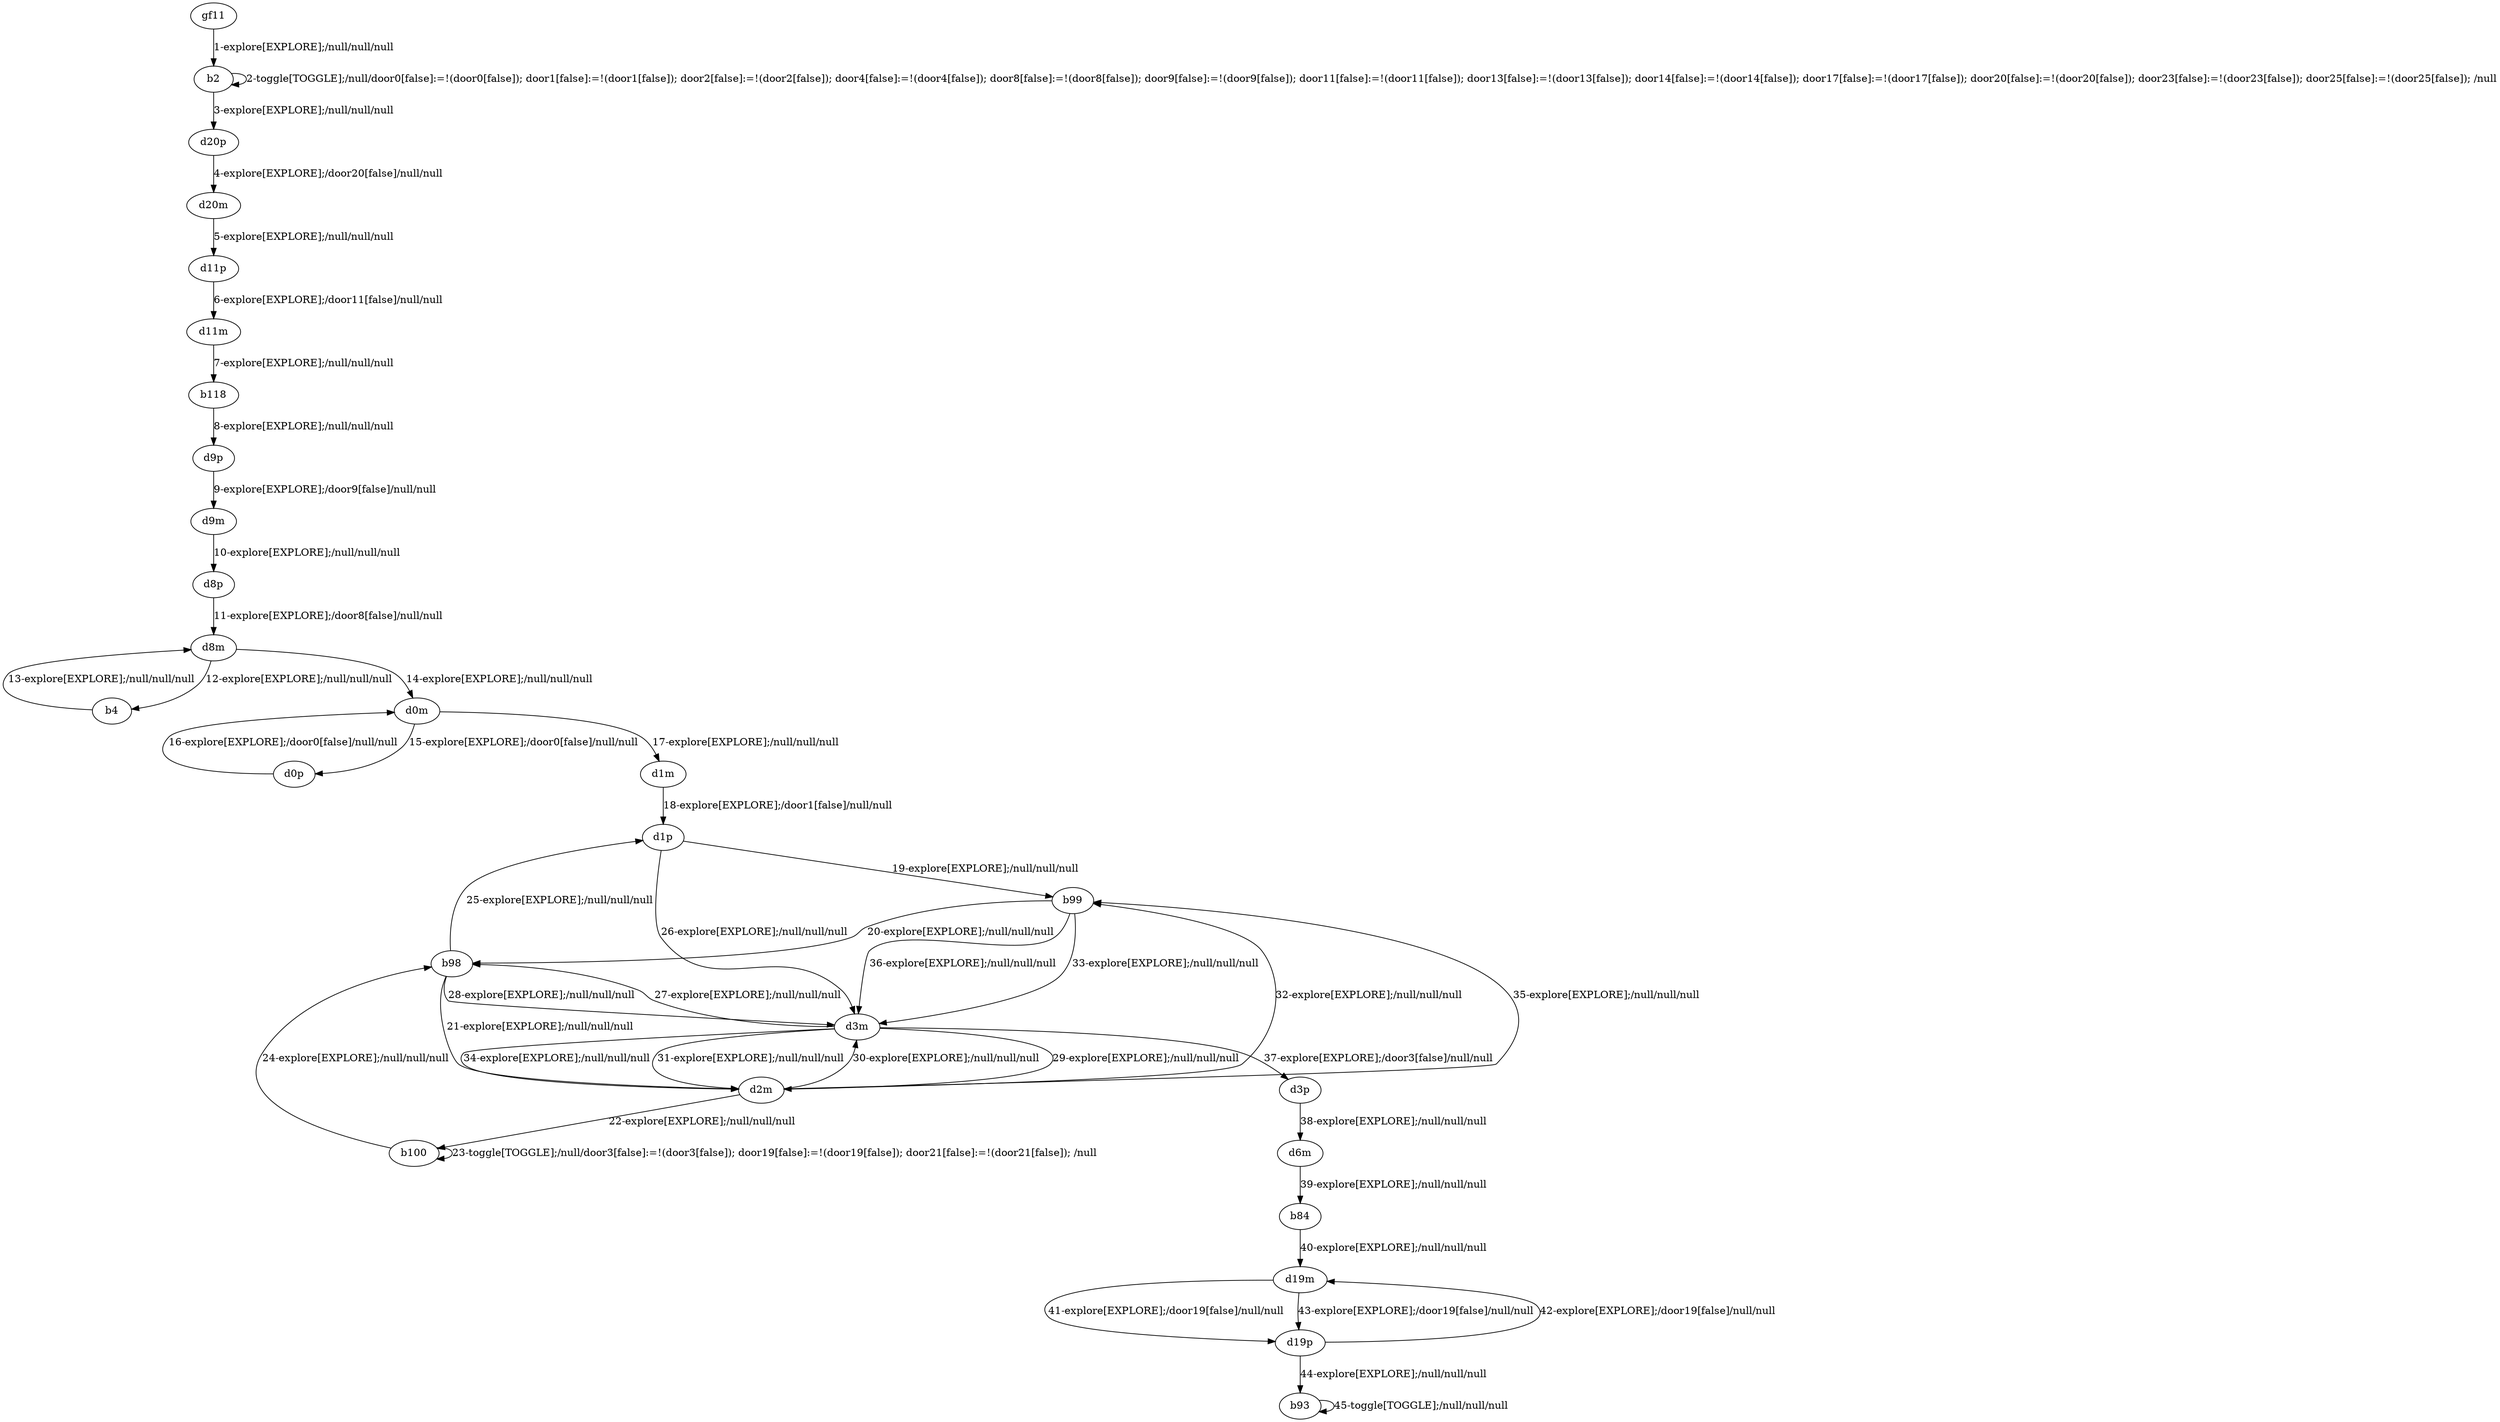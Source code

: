 # Total number of goals covered by this test: 2
# d19p --> b93
# b93 --> b93

digraph g {
"gf11" -> "b2" [label = "1-explore[EXPLORE];/null/null/null"];
"b2" -> "b2" [label = "2-toggle[TOGGLE];/null/door0[false]:=!(door0[false]); door1[false]:=!(door1[false]); door2[false]:=!(door2[false]); door4[false]:=!(door4[false]); door8[false]:=!(door8[false]); door9[false]:=!(door9[false]); door11[false]:=!(door11[false]); door13[false]:=!(door13[false]); door14[false]:=!(door14[false]); door17[false]:=!(door17[false]); door20[false]:=!(door20[false]); door23[false]:=!(door23[false]); door25[false]:=!(door25[false]); /null"];
"b2" -> "d20p" [label = "3-explore[EXPLORE];/null/null/null"];
"d20p" -> "d20m" [label = "4-explore[EXPLORE];/door20[false]/null/null"];
"d20m" -> "d11p" [label = "5-explore[EXPLORE];/null/null/null"];
"d11p" -> "d11m" [label = "6-explore[EXPLORE];/door11[false]/null/null"];
"d11m" -> "b118" [label = "7-explore[EXPLORE];/null/null/null"];
"b118" -> "d9p" [label = "8-explore[EXPLORE];/null/null/null"];
"d9p" -> "d9m" [label = "9-explore[EXPLORE];/door9[false]/null/null"];
"d9m" -> "d8p" [label = "10-explore[EXPLORE];/null/null/null"];
"d8p" -> "d8m" [label = "11-explore[EXPLORE];/door8[false]/null/null"];
"d8m" -> "b4" [label = "12-explore[EXPLORE];/null/null/null"];
"b4" -> "d8m" [label = "13-explore[EXPLORE];/null/null/null"];
"d8m" -> "d0m" [label = "14-explore[EXPLORE];/null/null/null"];
"d0m" -> "d0p" [label = "15-explore[EXPLORE];/door0[false]/null/null"];
"d0p" -> "d0m" [label = "16-explore[EXPLORE];/door0[false]/null/null"];
"d0m" -> "d1m" [label = "17-explore[EXPLORE];/null/null/null"];
"d1m" -> "d1p" [label = "18-explore[EXPLORE];/door1[false]/null/null"];
"d1p" -> "b99" [label = "19-explore[EXPLORE];/null/null/null"];
"b99" -> "b98" [label = "20-explore[EXPLORE];/null/null/null"];
"b98" -> "d2m" [label = "21-explore[EXPLORE];/null/null/null"];
"d2m" -> "b100" [label = "22-explore[EXPLORE];/null/null/null"];
"b100" -> "b100" [label = "23-toggle[TOGGLE];/null/door3[false]:=!(door3[false]); door19[false]:=!(door19[false]); door21[false]:=!(door21[false]); /null"];
"b100" -> "b98" [label = "24-explore[EXPLORE];/null/null/null"];
"b98" -> "d1p" [label = "25-explore[EXPLORE];/null/null/null"];
"d1p" -> "d3m" [label = "26-explore[EXPLORE];/null/null/null"];
"d3m" -> "b98" [label = "27-explore[EXPLORE];/null/null/null"];
"b98" -> "d3m" [label = "28-explore[EXPLORE];/null/null/null"];
"d3m" -> "d2m" [label = "29-explore[EXPLORE];/null/null/null"];
"d2m" -> "d3m" [label = "30-explore[EXPLORE];/null/null/null"];
"d3m" -> "d2m" [label = "31-explore[EXPLORE];/null/null/null"];
"d2m" -> "b99" [label = "32-explore[EXPLORE];/null/null/null"];
"b99" -> "d3m" [label = "33-explore[EXPLORE];/null/null/null"];
"d3m" -> "d2m" [label = "34-explore[EXPLORE];/null/null/null"];
"d2m" -> "b99" [label = "35-explore[EXPLORE];/null/null/null"];
"b99" -> "d3m" [label = "36-explore[EXPLORE];/null/null/null"];
"d3m" -> "d3p" [label = "37-explore[EXPLORE];/door3[false]/null/null"];
"d3p" -> "d6m" [label = "38-explore[EXPLORE];/null/null/null"];
"d6m" -> "b84" [label = "39-explore[EXPLORE];/null/null/null"];
"b84" -> "d19m" [label = "40-explore[EXPLORE];/null/null/null"];
"d19m" -> "d19p" [label = "41-explore[EXPLORE];/door19[false]/null/null"];
"d19p" -> "d19m" [label = "42-explore[EXPLORE];/door19[false]/null/null"];
"d19m" -> "d19p" [label = "43-explore[EXPLORE];/door19[false]/null/null"];
"d19p" -> "b93" [label = "44-explore[EXPLORE];/null/null/null"];
"b93" -> "b93" [label = "45-toggle[TOGGLE];/null/null/null"];
}